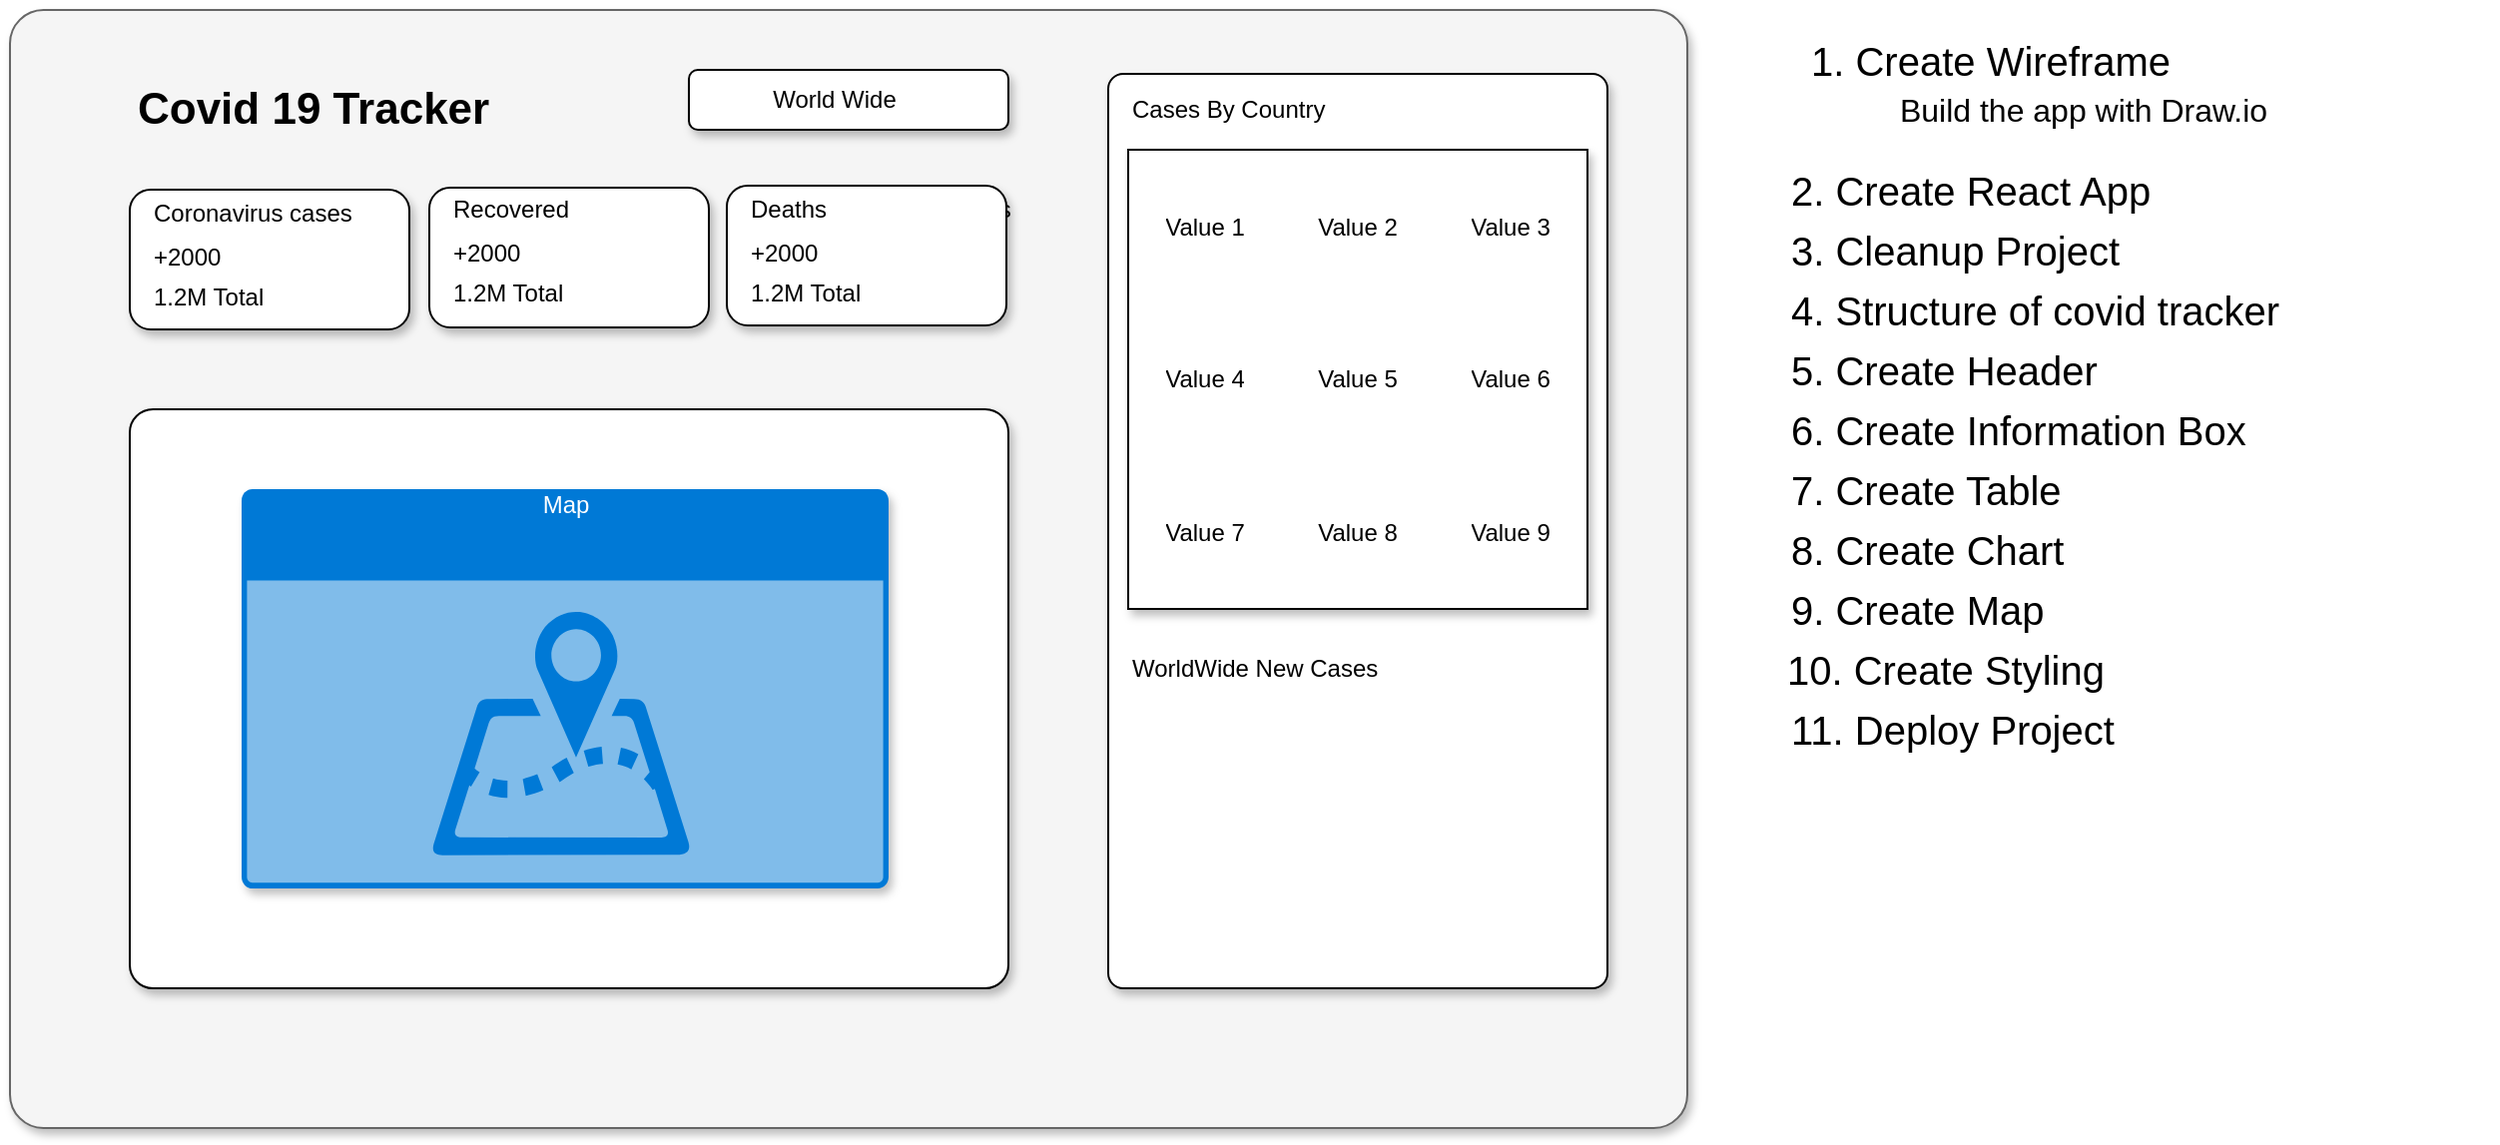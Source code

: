 <mxfile version="14.4.2" type="github">
  <diagram id="C5RBs43oDa-KdzZeNtuy" name="Page-1">
    <mxGraphModel dx="981" dy="664" grid="1" gridSize="10" guides="1" tooltips="1" connect="1" arrows="1" fold="1" page="1" pageScale="1" pageWidth="827" pageHeight="1169" math="0" shadow="0">
      <root>
        <mxCell id="WIyWlLk6GJQsqaUBKTNV-0" />
        <mxCell id="WIyWlLk6GJQsqaUBKTNV-1" parent="WIyWlLk6GJQsqaUBKTNV-0" />
        <mxCell id="RTjfilX-AqYNEhMyl2OA-0" value="" style="rounded=1;whiteSpace=wrap;html=1;shadow=1;sketch=0;glass=0;fillColor=#f5f5f5;strokeColor=#666666;fontColor=#333333;arcSize=3;" vertex="1" parent="WIyWlLk6GJQsqaUBKTNV-1">
          <mxGeometry x="70" y="80" width="840" height="560" as="geometry" />
        </mxCell>
        <mxCell id="RTjfilX-AqYNEhMyl2OA-1" value="&lt;font style=&quot;font-size: 22px&quot;&gt;&lt;b&gt;Covid 19 Tracker&lt;/b&gt;&lt;/font&gt;" style="text;html=1;strokeColor=none;fillColor=none;align=left;verticalAlign=middle;whiteSpace=wrap;rounded=0;shadow=1;glass=0;sketch=0;" vertex="1" parent="WIyWlLk6GJQsqaUBKTNV-1">
          <mxGeometry x="132" y="110" width="211" height="40" as="geometry" />
        </mxCell>
        <mxCell id="RTjfilX-AqYNEhMyl2OA-2" value="" style="rounded=1;whiteSpace=wrap;html=1;shadow=1;glass=0;sketch=0;" vertex="1" parent="WIyWlLk6GJQsqaUBKTNV-1">
          <mxGeometry x="410" y="110" width="160" height="30" as="geometry" />
        </mxCell>
        <mxCell id="RTjfilX-AqYNEhMyl2OA-3" value="World Wide" style="text;html=1;strokeColor=none;fillColor=none;align=center;verticalAlign=middle;whiteSpace=wrap;rounded=0;shadow=1;glass=0;sketch=0;" vertex="1" parent="WIyWlLk6GJQsqaUBKTNV-1">
          <mxGeometry x="440" y="115" width="86" height="20" as="geometry" />
        </mxCell>
        <mxCell id="RTjfilX-AqYNEhMyl2OA-4" value="" style="rounded=1;whiteSpace=wrap;html=1;shadow=1;glass=0;sketch=0;" vertex="1" parent="WIyWlLk6GJQsqaUBKTNV-1">
          <mxGeometry x="130" y="170" width="140" height="70" as="geometry" />
        </mxCell>
        <mxCell id="RTjfilX-AqYNEhMyl2OA-5" value="Coronavirus cases" style="text;html=1;strokeColor=none;fillColor=none;align=left;verticalAlign=middle;whiteSpace=wrap;rounded=0;shadow=1;glass=0;sketch=0;" vertex="1" parent="WIyWlLk6GJQsqaUBKTNV-1">
          <mxGeometry x="140" y="172" width="120" height="20" as="geometry" />
        </mxCell>
        <mxCell id="RTjfilX-AqYNEhMyl2OA-6" value="+2000" style="text;html=1;strokeColor=none;fillColor=none;align=left;verticalAlign=middle;whiteSpace=wrap;rounded=0;shadow=1;glass=0;sketch=0;" vertex="1" parent="WIyWlLk6GJQsqaUBKTNV-1">
          <mxGeometry x="140" y="194" width="120" height="20" as="geometry" />
        </mxCell>
        <mxCell id="RTjfilX-AqYNEhMyl2OA-7" value="1.2M Total" style="text;html=1;strokeColor=none;fillColor=none;align=left;verticalAlign=middle;whiteSpace=wrap;rounded=0;shadow=1;glass=0;sketch=0;" vertex="1" parent="WIyWlLk6GJQsqaUBKTNV-1">
          <mxGeometry x="140" y="214" width="120" height="20" as="geometry" />
        </mxCell>
        <mxCell id="RTjfilX-AqYNEhMyl2OA-8" value="Coronavirus cases" style="text;html=1;strokeColor=none;fillColor=none;align=left;verticalAlign=middle;whiteSpace=wrap;rounded=0;shadow=1;glass=0;sketch=0;" vertex="1" parent="WIyWlLk6GJQsqaUBKTNV-1">
          <mxGeometry x="306" y="171" width="120" height="20" as="geometry" />
        </mxCell>
        <mxCell id="RTjfilX-AqYNEhMyl2OA-9" value="+2000" style="text;html=1;strokeColor=none;fillColor=none;align=left;verticalAlign=middle;whiteSpace=wrap;rounded=0;shadow=1;glass=0;sketch=0;" vertex="1" parent="WIyWlLk6GJQsqaUBKTNV-1">
          <mxGeometry x="306" y="193" width="120" height="20" as="geometry" />
        </mxCell>
        <mxCell id="RTjfilX-AqYNEhMyl2OA-10" value="1.2M Total" style="text;html=1;strokeColor=none;fillColor=none;align=left;verticalAlign=middle;whiteSpace=wrap;rounded=0;shadow=1;glass=0;sketch=0;" vertex="1" parent="WIyWlLk6GJQsqaUBKTNV-1">
          <mxGeometry x="306" y="213" width="120" height="20" as="geometry" />
        </mxCell>
        <mxCell id="RTjfilX-AqYNEhMyl2OA-11" value="" style="rounded=1;whiteSpace=wrap;html=1;shadow=1;glass=0;sketch=0;" vertex="1" parent="WIyWlLk6GJQsqaUBKTNV-1">
          <mxGeometry x="280" y="169" width="140" height="70" as="geometry" />
        </mxCell>
        <mxCell id="RTjfilX-AqYNEhMyl2OA-12" value="Coronavirus cases" style="text;html=1;strokeColor=none;fillColor=none;align=left;verticalAlign=middle;whiteSpace=wrap;rounded=0;shadow=1;glass=0;sketch=0;" vertex="1" parent="WIyWlLk6GJQsqaUBKTNV-1">
          <mxGeometry x="470" y="170" width="120" height="20" as="geometry" />
        </mxCell>
        <mxCell id="RTjfilX-AqYNEhMyl2OA-13" value="+2000" style="text;html=1;strokeColor=none;fillColor=none;align=left;verticalAlign=middle;whiteSpace=wrap;rounded=0;shadow=1;glass=0;sketch=0;" vertex="1" parent="WIyWlLk6GJQsqaUBKTNV-1">
          <mxGeometry x="470" y="192" width="120" height="20" as="geometry" />
        </mxCell>
        <mxCell id="RTjfilX-AqYNEhMyl2OA-14" value="1.2M Total" style="text;html=1;strokeColor=none;fillColor=none;align=left;verticalAlign=middle;whiteSpace=wrap;rounded=0;shadow=1;glass=0;sketch=0;" vertex="1" parent="WIyWlLk6GJQsqaUBKTNV-1">
          <mxGeometry x="470" y="212" width="120" height="20" as="geometry" />
        </mxCell>
        <mxCell id="RTjfilX-AqYNEhMyl2OA-15" value="" style="rounded=1;whiteSpace=wrap;html=1;shadow=1;glass=0;sketch=0;" vertex="1" parent="WIyWlLk6GJQsqaUBKTNV-1">
          <mxGeometry x="429" y="168" width="140" height="70" as="geometry" />
        </mxCell>
        <mxCell id="RTjfilX-AqYNEhMyl2OA-16" value="Recovered" style="text;html=1;strokeColor=none;fillColor=none;align=left;verticalAlign=middle;whiteSpace=wrap;rounded=0;shadow=1;glass=0;sketch=0;" vertex="1" parent="WIyWlLk6GJQsqaUBKTNV-1">
          <mxGeometry x="290" y="170" width="120" height="20" as="geometry" />
        </mxCell>
        <mxCell id="RTjfilX-AqYNEhMyl2OA-17" value="+2000" style="text;html=1;strokeColor=none;fillColor=none;align=left;verticalAlign=middle;whiteSpace=wrap;rounded=0;shadow=1;glass=0;sketch=0;" vertex="1" parent="WIyWlLk6GJQsqaUBKTNV-1">
          <mxGeometry x="290" y="192" width="120" height="20" as="geometry" />
        </mxCell>
        <mxCell id="RTjfilX-AqYNEhMyl2OA-18" value="1.2M Total" style="text;html=1;strokeColor=none;fillColor=none;align=left;verticalAlign=middle;whiteSpace=wrap;rounded=0;shadow=1;glass=0;sketch=0;" vertex="1" parent="WIyWlLk6GJQsqaUBKTNV-1">
          <mxGeometry x="290" y="212" width="120" height="20" as="geometry" />
        </mxCell>
        <mxCell id="RTjfilX-AqYNEhMyl2OA-19" value="Deaths" style="text;html=1;strokeColor=none;fillColor=none;align=left;verticalAlign=middle;whiteSpace=wrap;rounded=0;shadow=1;glass=0;sketch=0;" vertex="1" parent="WIyWlLk6GJQsqaUBKTNV-1">
          <mxGeometry x="439" y="170" width="120" height="20" as="geometry" />
        </mxCell>
        <mxCell id="RTjfilX-AqYNEhMyl2OA-20" value="+2000" style="text;html=1;strokeColor=none;fillColor=none;align=left;verticalAlign=middle;whiteSpace=wrap;rounded=0;shadow=1;glass=0;sketch=0;" vertex="1" parent="WIyWlLk6GJQsqaUBKTNV-1">
          <mxGeometry x="439" y="192" width="120" height="20" as="geometry" />
        </mxCell>
        <mxCell id="RTjfilX-AqYNEhMyl2OA-21" value="1.2M Total" style="text;html=1;strokeColor=none;fillColor=none;align=left;verticalAlign=middle;whiteSpace=wrap;rounded=0;shadow=1;glass=0;sketch=0;" vertex="1" parent="WIyWlLk6GJQsqaUBKTNV-1">
          <mxGeometry x="439" y="212" width="120" height="20" as="geometry" />
        </mxCell>
        <mxCell id="RTjfilX-AqYNEhMyl2OA-22" value="" style="rounded=1;whiteSpace=wrap;html=1;shadow=1;glass=0;sketch=0;arcSize=4;" vertex="1" parent="WIyWlLk6GJQsqaUBKTNV-1">
          <mxGeometry x="130" y="280" width="440" height="290" as="geometry" />
        </mxCell>
        <mxCell id="RTjfilX-AqYNEhMyl2OA-23" value="Map" style="html=1;strokeColor=none;fillColor=#0079D6;labelPosition=center;verticalLabelPosition=middle;verticalAlign=top;align=center;fontSize=12;outlineConnect=0;spacingTop=-6;fontColor=#FFFFFF;shape=mxgraph.sitemap.map;shadow=1;glass=0;sketch=0;" vertex="1" parent="WIyWlLk6GJQsqaUBKTNV-1">
          <mxGeometry x="186" y="320" width="324" height="200" as="geometry" />
        </mxCell>
        <mxCell id="RTjfilX-AqYNEhMyl2OA-24" value="" style="rounded=1;whiteSpace=wrap;html=1;shadow=1;glass=0;sketch=0;arcSize=3;" vertex="1" parent="WIyWlLk6GJQsqaUBKTNV-1">
          <mxGeometry x="620" y="112" width="250" height="458" as="geometry" />
        </mxCell>
        <mxCell id="RTjfilX-AqYNEhMyl2OA-25" value="Cases By Country" style="text;html=1;strokeColor=none;fillColor=none;align=left;verticalAlign=middle;whiteSpace=wrap;rounded=0;shadow=1;glass=0;sketch=0;" vertex="1" parent="WIyWlLk6GJQsqaUBKTNV-1">
          <mxGeometry x="630" y="120" width="190" height="20" as="geometry" />
        </mxCell>
        <mxCell id="RTjfilX-AqYNEhMyl2OA-26" value="WorldWide New Cases" style="text;html=1;strokeColor=none;fillColor=none;align=left;verticalAlign=middle;whiteSpace=wrap;rounded=0;shadow=1;glass=0;sketch=0;" vertex="1" parent="WIyWlLk6GJQsqaUBKTNV-1">
          <mxGeometry x="630" y="400" width="190" height="20" as="geometry" />
        </mxCell>
        <mxCell id="RTjfilX-AqYNEhMyl2OA-30" value="" style="shape=image;html=1;verticalAlign=top;verticalLabelPosition=bottom;labelBackgroundColor=#ffffff;imageAspect=0;aspect=fixed;image=https://cdn2.iconfinder.com/data/icons/3d-infographics/512/4-128.png;shadow=1;glass=0;sketch=0;" vertex="1" parent="WIyWlLk6GJQsqaUBKTNV-1">
          <mxGeometry x="656" y="420" width="140" height="140" as="geometry" />
        </mxCell>
        <mxCell id="RTjfilX-AqYNEhMyl2OA-31" value="" style="shape=table;html=1;whiteSpace=wrap;startSize=0;container=1;collapsible=0;childLayout=tableLayout;columnLines=0;rowLines=0;shadow=1;glass=0;sketch=0;" vertex="1" parent="WIyWlLk6GJQsqaUBKTNV-1">
          <mxGeometry x="630" y="150" width="230" height="230" as="geometry" />
        </mxCell>
        <mxCell id="RTjfilX-AqYNEhMyl2OA-32" value="" style="shape=partialRectangle;html=1;whiteSpace=wrap;collapsible=0;dropTarget=0;pointerEvents=0;fillColor=none;top=0;left=0;bottom=0;right=0;points=[[0,0.5],[1,0.5]];portConstraint=eastwest;" vertex="1" parent="RTjfilX-AqYNEhMyl2OA-31">
          <mxGeometry width="230" height="77" as="geometry" />
        </mxCell>
        <mxCell id="RTjfilX-AqYNEhMyl2OA-33" value="Value 1" style="shape=partialRectangle;html=1;whiteSpace=wrap;connectable=0;fillColor=none;top=0;left=0;bottom=0;right=0;overflow=hidden;" vertex="1" parent="RTjfilX-AqYNEhMyl2OA-32">
          <mxGeometry width="77" height="77" as="geometry" />
        </mxCell>
        <mxCell id="RTjfilX-AqYNEhMyl2OA-34" value="Value 2" style="shape=partialRectangle;html=1;whiteSpace=wrap;connectable=0;fillColor=none;top=0;left=0;bottom=0;right=0;overflow=hidden;" vertex="1" parent="RTjfilX-AqYNEhMyl2OA-32">
          <mxGeometry x="77" width="76" height="77" as="geometry" />
        </mxCell>
        <mxCell id="RTjfilX-AqYNEhMyl2OA-35" value="Value 3" style="shape=partialRectangle;html=1;whiteSpace=wrap;connectable=0;fillColor=none;top=0;left=0;bottom=0;right=0;overflow=hidden;" vertex="1" parent="RTjfilX-AqYNEhMyl2OA-32">
          <mxGeometry x="153" width="77" height="77" as="geometry" />
        </mxCell>
        <mxCell id="RTjfilX-AqYNEhMyl2OA-36" value="" style="shape=partialRectangle;html=1;whiteSpace=wrap;collapsible=0;dropTarget=0;pointerEvents=0;fillColor=none;top=0;left=0;bottom=0;right=0;points=[[0,0.5],[1,0.5]];portConstraint=eastwest;" vertex="1" parent="RTjfilX-AqYNEhMyl2OA-31">
          <mxGeometry y="77" width="230" height="76" as="geometry" />
        </mxCell>
        <mxCell id="RTjfilX-AqYNEhMyl2OA-37" value="Value 4" style="shape=partialRectangle;html=1;whiteSpace=wrap;connectable=0;fillColor=none;top=0;left=0;bottom=0;right=0;overflow=hidden;" vertex="1" parent="RTjfilX-AqYNEhMyl2OA-36">
          <mxGeometry width="77" height="76" as="geometry" />
        </mxCell>
        <mxCell id="RTjfilX-AqYNEhMyl2OA-38" value="Value 5" style="shape=partialRectangle;html=1;whiteSpace=wrap;connectable=0;fillColor=none;top=0;left=0;bottom=0;right=0;overflow=hidden;" vertex="1" parent="RTjfilX-AqYNEhMyl2OA-36">
          <mxGeometry x="77" width="76" height="76" as="geometry" />
        </mxCell>
        <mxCell id="RTjfilX-AqYNEhMyl2OA-39" value="Value 6" style="shape=partialRectangle;html=1;whiteSpace=wrap;connectable=0;fillColor=none;top=0;left=0;bottom=0;right=0;overflow=hidden;" vertex="1" parent="RTjfilX-AqYNEhMyl2OA-36">
          <mxGeometry x="153" width="77" height="76" as="geometry" />
        </mxCell>
        <mxCell id="RTjfilX-AqYNEhMyl2OA-40" value="" style="shape=partialRectangle;html=1;whiteSpace=wrap;collapsible=0;dropTarget=0;pointerEvents=0;fillColor=none;top=0;left=0;bottom=0;right=0;points=[[0,0.5],[1,0.5]];portConstraint=eastwest;" vertex="1" parent="RTjfilX-AqYNEhMyl2OA-31">
          <mxGeometry y="153" width="230" height="77" as="geometry" />
        </mxCell>
        <mxCell id="RTjfilX-AqYNEhMyl2OA-41" value="Value 7" style="shape=partialRectangle;html=1;whiteSpace=wrap;connectable=0;fillColor=none;top=0;left=0;bottom=0;right=0;overflow=hidden;" vertex="1" parent="RTjfilX-AqYNEhMyl2OA-40">
          <mxGeometry width="77" height="77" as="geometry" />
        </mxCell>
        <mxCell id="RTjfilX-AqYNEhMyl2OA-42" value="Value 8" style="shape=partialRectangle;html=1;whiteSpace=wrap;connectable=0;fillColor=none;top=0;left=0;bottom=0;right=0;overflow=hidden;" vertex="1" parent="RTjfilX-AqYNEhMyl2OA-40">
          <mxGeometry x="77" width="76" height="77" as="geometry" />
        </mxCell>
        <mxCell id="RTjfilX-AqYNEhMyl2OA-43" value="Value 9" style="shape=partialRectangle;html=1;whiteSpace=wrap;connectable=0;fillColor=none;top=0;left=0;bottom=0;right=0;overflow=hidden;" vertex="1" parent="RTjfilX-AqYNEhMyl2OA-40">
          <mxGeometry x="153" width="77" height="77" as="geometry" />
        </mxCell>
        <mxCell id="RTjfilX-AqYNEhMyl2OA-44" value="&lt;font style=&quot;font-size: 20px&quot;&gt;1. Create Wireframe&lt;/font&gt;" style="text;html=1;strokeColor=none;fillColor=none;align=left;verticalAlign=middle;whiteSpace=wrap;rounded=0;shadow=1;glass=0;sketch=0;" vertex="1" parent="WIyWlLk6GJQsqaUBKTNV-1">
          <mxGeometry x="970" y="95" width="300" height="20" as="geometry" />
        </mxCell>
        <mxCell id="RTjfilX-AqYNEhMyl2OA-45" value="&lt;font style=&quot;font-size: 16px&quot;&gt;&amp;nbsp;Build the app with Draw.io&amp;nbsp;&lt;/font&gt;" style="text;html=1;strokeColor=none;fillColor=none;align=left;verticalAlign=middle;whiteSpace=wrap;rounded=0;shadow=1;glass=0;sketch=0;" vertex="1" parent="WIyWlLk6GJQsqaUBKTNV-1">
          <mxGeometry x="1010" y="120" width="300" height="20" as="geometry" />
        </mxCell>
        <mxCell id="RTjfilX-AqYNEhMyl2OA-46" value="&lt;font style=&quot;font-size: 20px&quot;&gt;2. Create React App&lt;/font&gt;" style="text;html=1;strokeColor=none;fillColor=none;align=left;verticalAlign=middle;whiteSpace=wrap;rounded=0;shadow=1;glass=0;sketch=0;" vertex="1" parent="WIyWlLk6GJQsqaUBKTNV-1">
          <mxGeometry x="960" y="159.5" width="300" height="20" as="geometry" />
        </mxCell>
        <mxCell id="RTjfilX-AqYNEhMyl2OA-48" value="&lt;font style=&quot;font-size: 20px&quot;&gt;3. Cleanup Project&lt;/font&gt;" style="text;html=1;strokeColor=none;fillColor=none;align=left;verticalAlign=middle;whiteSpace=wrap;rounded=0;shadow=1;glass=0;sketch=0;" vertex="1" parent="WIyWlLk6GJQsqaUBKTNV-1">
          <mxGeometry x="960" y="190" width="300" height="20" as="geometry" />
        </mxCell>
        <mxCell id="RTjfilX-AqYNEhMyl2OA-50" value="&lt;span style=&quot;font-size: 20px&quot;&gt;4. Structure of covid tracker&lt;/span&gt;" style="text;html=1;strokeColor=none;fillColor=none;align=left;verticalAlign=middle;whiteSpace=wrap;rounded=0;shadow=1;glass=0;sketch=0;" vertex="1" parent="WIyWlLk6GJQsqaUBKTNV-1">
          <mxGeometry x="960" y="220" width="300" height="20" as="geometry" />
        </mxCell>
        <mxCell id="RTjfilX-AqYNEhMyl2OA-52" value="&lt;font style=&quot;font-size: 20px&quot;&gt;5. Create Header&lt;/font&gt;" style="text;html=1;strokeColor=none;fillColor=none;align=left;verticalAlign=middle;whiteSpace=wrap;rounded=0;shadow=1;glass=0;sketch=0;" vertex="1" parent="WIyWlLk6GJQsqaUBKTNV-1">
          <mxGeometry x="960" y="250" width="300" height="20" as="geometry" />
        </mxCell>
        <mxCell id="RTjfilX-AqYNEhMyl2OA-54" value="&lt;font style=&quot;font-size: 20px&quot;&gt;6. Create Information Box&lt;/font&gt;" style="text;html=1;strokeColor=none;fillColor=none;align=left;verticalAlign=middle;whiteSpace=wrap;rounded=0;shadow=1;glass=0;sketch=0;" vertex="1" parent="WIyWlLk6GJQsqaUBKTNV-1">
          <mxGeometry x="960" y="280" width="300" height="20" as="geometry" />
        </mxCell>
        <mxCell id="RTjfilX-AqYNEhMyl2OA-56" value="&lt;span style=&quot;font-size: 20px&quot;&gt;7. Create Table&lt;/span&gt;" style="text;html=1;strokeColor=none;fillColor=none;align=left;verticalAlign=middle;whiteSpace=wrap;rounded=0;shadow=1;glass=0;sketch=0;" vertex="1" parent="WIyWlLk6GJQsqaUBKTNV-1">
          <mxGeometry x="960" y="310" width="300" height="20" as="geometry" />
        </mxCell>
        <mxCell id="RTjfilX-AqYNEhMyl2OA-58" value="&lt;font style=&quot;font-size: 20px&quot;&gt;8. Create Chart&lt;/font&gt;" style="text;html=1;strokeColor=none;fillColor=none;align=left;verticalAlign=middle;whiteSpace=wrap;rounded=0;shadow=1;glass=0;sketch=0;" vertex="1" parent="WIyWlLk6GJQsqaUBKTNV-1">
          <mxGeometry x="960" y="340" width="300" height="20" as="geometry" />
        </mxCell>
        <mxCell id="RTjfilX-AqYNEhMyl2OA-59" value="&lt;font style=&quot;font-size: 20px&quot;&gt;9. Create Map&lt;/font&gt;" style="text;html=1;strokeColor=none;fillColor=none;align=left;verticalAlign=middle;whiteSpace=wrap;rounded=0;shadow=1;glass=0;sketch=0;" vertex="1" parent="WIyWlLk6GJQsqaUBKTNV-1">
          <mxGeometry x="960" y="370" width="300" height="20" as="geometry" />
        </mxCell>
        <mxCell id="RTjfilX-AqYNEhMyl2OA-60" value="&lt;font style=&quot;font-size: 20px&quot;&gt;10. Create Styling&lt;/font&gt;" style="text;html=1;strokeColor=none;fillColor=none;align=left;verticalAlign=middle;whiteSpace=wrap;rounded=0;shadow=1;glass=0;sketch=0;" vertex="1" parent="WIyWlLk6GJQsqaUBKTNV-1">
          <mxGeometry x="958" y="400" width="300" height="20" as="geometry" />
        </mxCell>
        <mxCell id="RTjfilX-AqYNEhMyl2OA-61" value="&lt;font style=&quot;font-size: 20px&quot;&gt;11. Deploy Project&lt;/font&gt;" style="text;html=1;strokeColor=none;fillColor=none;align=left;verticalAlign=middle;whiteSpace=wrap;rounded=0;shadow=1;glass=0;sketch=0;" vertex="1" parent="WIyWlLk6GJQsqaUBKTNV-1">
          <mxGeometry x="960" y="430" width="300" height="20" as="geometry" />
        </mxCell>
      </root>
    </mxGraphModel>
  </diagram>
</mxfile>
